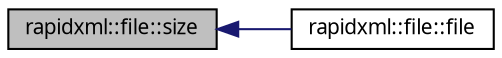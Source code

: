digraph "rapidxml::file::size"
{
 // INTERACTIVE_SVG=YES
  edge [fontname="Verdana",fontsize="10",labelfontname="Verdana",labelfontsize="10"];
  node [fontname="Verdana",fontsize="10",shape=record];
  rankdir="LR";
  Node1 [label="rapidxml::file::size",height=0.2,width=0.4,color="black", fillcolor="grey75", style="filled", fontcolor="black"];
  Node1 -> Node2 [dir="back",color="midnightblue",fontsize="10",style="solid",fontname="Verdana"];
  Node2 [label="rapidxml::file::file",height=0.2,width=0.4,color="black", fillcolor="white", style="filled",URL="$a00088.html#ae881a3cab1fe7152d45c92a8d7606cb3"];
}
